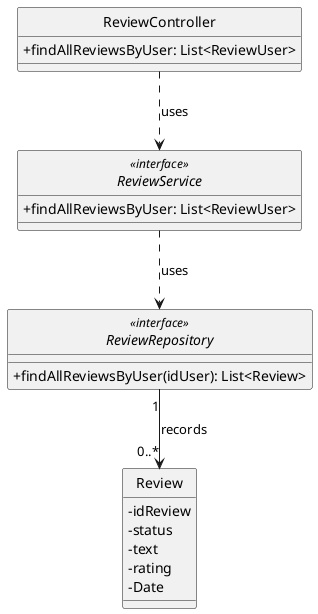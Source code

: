 @startuml
'https://plantuml.com/class-diagram

hide circle
skinparam classAttributeIconSize 0


class ReviewController {
    +findAllReviewsByUser: List<ReviewUser>
}

interface ReviewService <<interface>> {
    +findAllReviewsByUser: List<ReviewUser>
}



interface ReviewRepository <<interface>>{
    +findAllReviewsByUser(idUser): List<Review>

}

class Review {
    - idReview
    - status
    - text
    - rating
    - Date
}


ReviewController ..> ReviewService: uses
ReviewService ..> ReviewRepository: uses
ReviewRepository "1" --> "0..*" Review:  records

@enduml